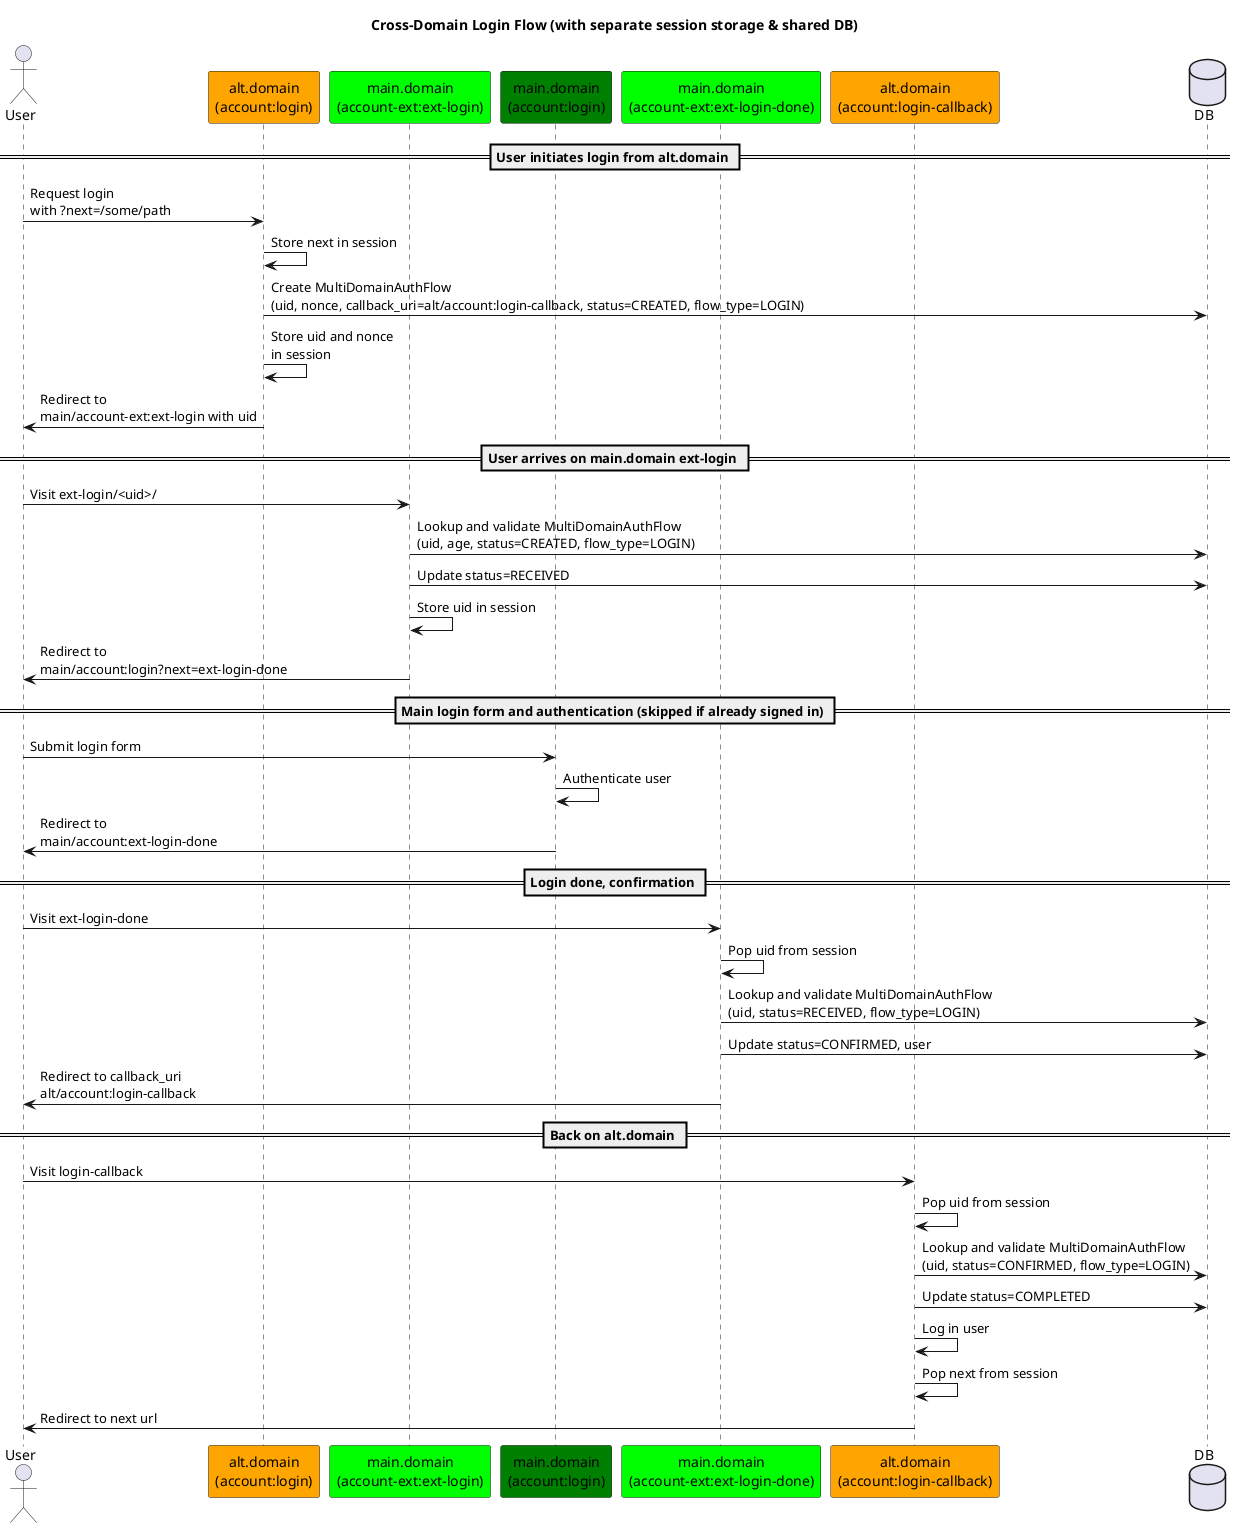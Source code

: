 @startuml

title Cross-Domain Login Flow (with separate session storage & shared DB)

actor User
participant "alt.domain\n(account:login)" as AltLogin #orange
participant "main.domain\n(account-ext:ext-login)" as MainExtLogin #lime
participant "main.domain\n(account:login)" as MainLogin #green
participant "main.domain\n(account-ext:ext-login-done)" as MainExtDone #lime
participant "alt.domain\n(account:login-callback)" as AltCallback #orange
database DB

== User initiates login from alt.domain ==

User -> AltLogin : Request login\nwith ?next=/some/path
AltLogin -> AltLogin : Store next in session
AltLogin -> DB : Create MultiDomainAuthFlow\n(uid, nonce, callback_uri=alt/account:login-callback, status=CREATED, flow_type=LOGIN)
AltLogin -> AltLogin : Store uid and nonce\nin session
AltLogin -> User : Redirect to\nmain/account-ext:ext-login with uid

== User arrives on main.domain ext-login ==

User -> MainExtLogin : Visit ext-login/<uid>/
MainExtLogin -> DB : Lookup and validate MultiDomainAuthFlow\n(uid, age, status=CREATED, flow_type=LOGIN)
MainExtLogin -> DB : Update status=RECEIVED
MainExtLogin -> MainExtLogin : Store uid in session
MainExtLogin -> User : Redirect to\nmain/account:login?next=ext-login-done

== Main login form and authentication (skipped if already signed in) ==

User -> MainLogin : Submit login form
MainLogin -> MainLogin : Authenticate user
MainLogin -> User : Redirect to\nmain/account:ext-login-done

== Login done, confirmation ==

User -> MainExtDone : Visit ext-login-done
MainExtDone -> MainExtDone : Pop uid from session
MainExtDone -> DB : Lookup and validate MultiDomainAuthFlow\n(uid, status=RECEIVED, flow_type=LOGIN)
MainExtDone -> DB : Update status=CONFIRMED, user
MainExtDone -> User : Redirect to callback_uri\nalt/account:login-callback

== Back on alt.domain ==

User -> AltCallback : Visit login-callback
AltCallback -> AltCallback : Pop uid from session
AltCallback -> DB : Lookup and validate MultiDomainAuthFlow\n(uid, status=CONFIRMED, flow_type=LOGIN)
AltCallback -> DB : Update status=COMPLETED
AltCallback -> AltCallback : Log in user
AltCallback -> AltCallback : Pop next from session
AltCallback -> User : Redirect to next url

@enduml
